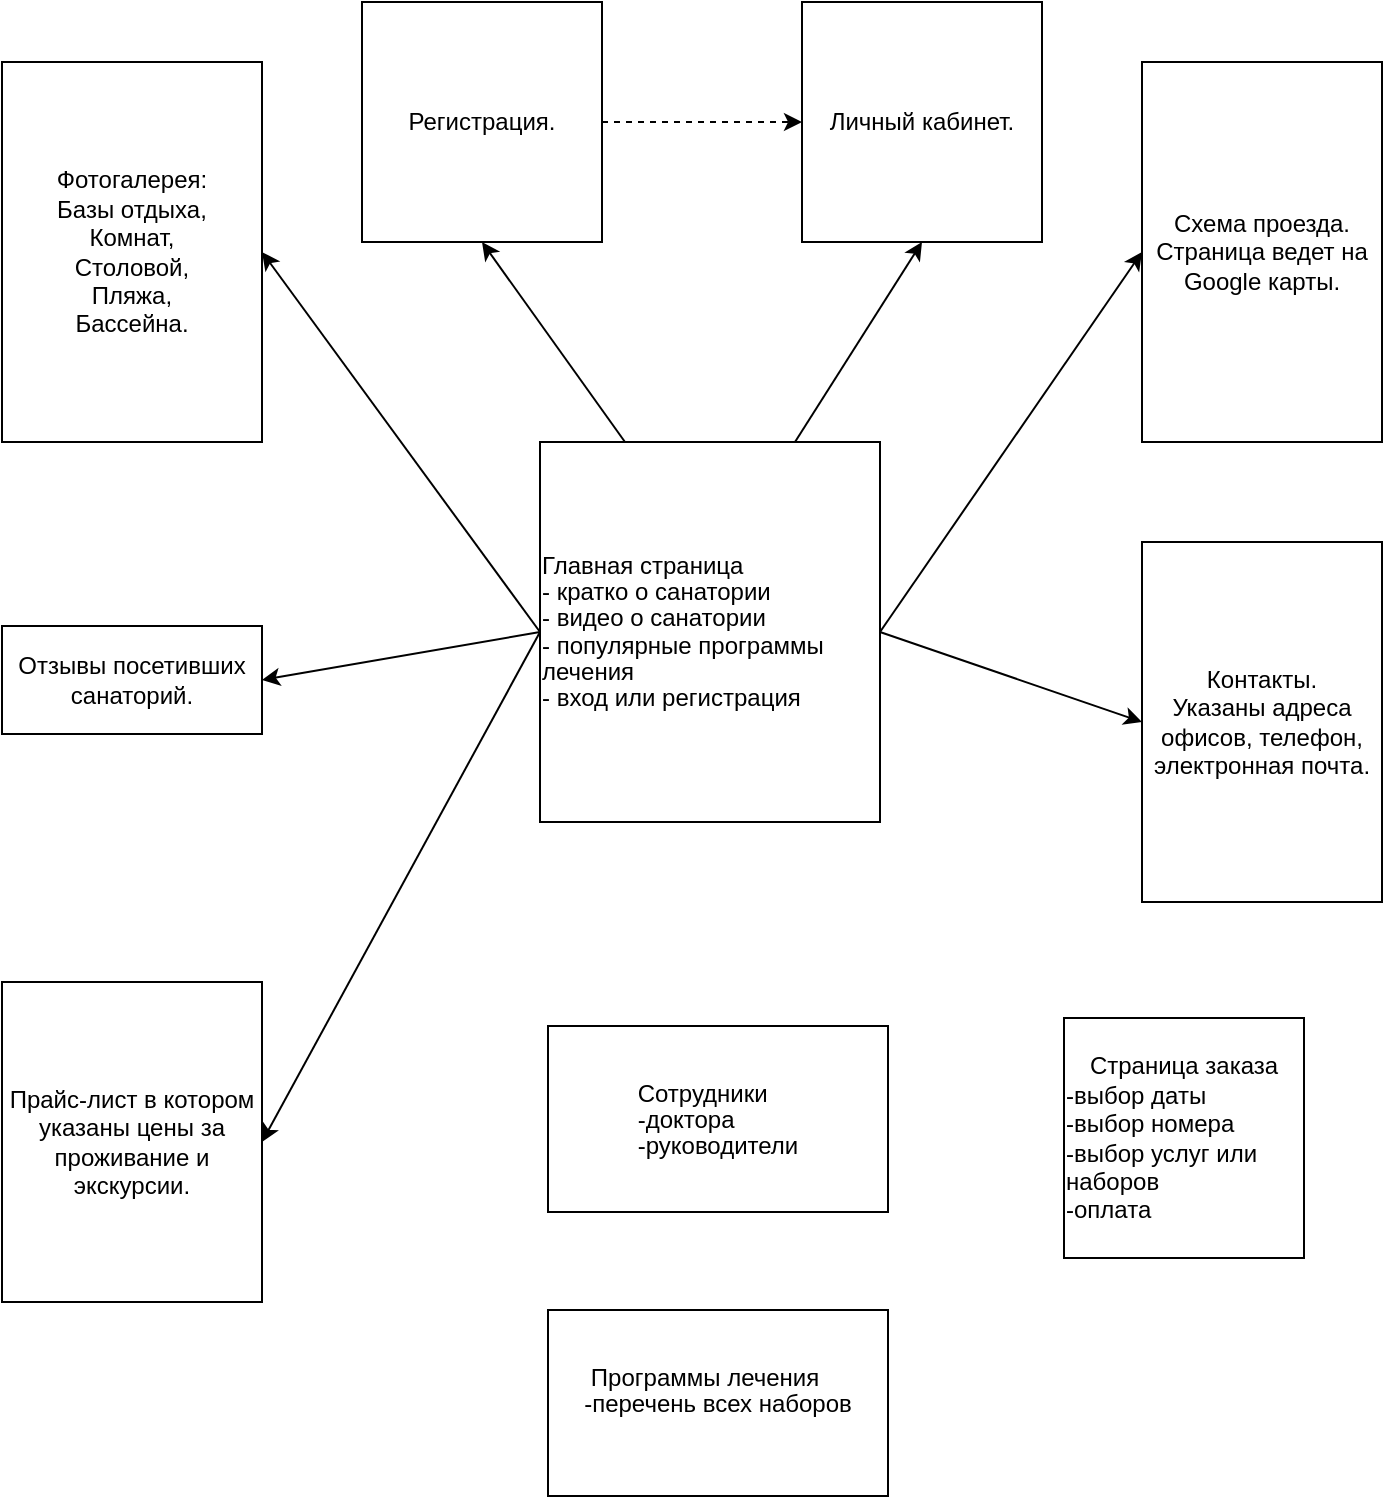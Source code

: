 <mxfile version="12.5.3" type="device"><diagram id="GCZ-7TooQYZvKl0eVfEW" name="Page-1"><mxGraphModel dx="1038" dy="607" grid="0" gridSize="10" guides="1" tooltips="1" connect="1" arrows="1" fold="1" page="0" pageScale="1" pageWidth="827" pageHeight="1169" math="0" shadow="0"><root><mxCell id="0"/><mxCell id="1" parent="0"/><mxCell id="4IvJJyCn0PyefmO5rV8q-2" value="&lt;div style=&quot;text-align: left ; line-height: 110%&quot;&gt;Главная страница&amp;nbsp;&lt;/div&gt;&lt;div style=&quot;text-align: left ; line-height: 110%&quot;&gt;- кратко о санатории&lt;/div&gt;&lt;div style=&quot;text-align: left ; line-height: 110%&quot;&gt;- видео о санатории&amp;nbsp;&lt;/div&gt;&lt;div style=&quot;text-align: left ; line-height: 110%&quot;&gt;- популярные программы лечения&lt;/div&gt;&lt;div style=&quot;text-align: left ; line-height: 110%&quot;&gt;- вход или регистрация&lt;/div&gt;" style="rounded=0;whiteSpace=wrap;html=1;align=center;verticalAlign=middle;" parent="1" vertex="1"><mxGeometry x="329" y="220" width="170" height="190" as="geometry"/></mxCell><mxCell id="4IvJJyCn0PyefmO5rV8q-3" value="Регистрация." style="rounded=0;whiteSpace=wrap;html=1;" parent="1" vertex="1"><mxGeometry x="240" width="120" height="120" as="geometry"/></mxCell><mxCell id="4IvJJyCn0PyefmO5rV8q-4" value="" style="endArrow=classic;startArrow=none;html=1;exitX=0.25;exitY=0;exitDx=0;exitDy=0;entryX=0.5;entryY=1;entryDx=0;entryDy=0;endFill=1;startFill=0;" parent="1" source="4IvJJyCn0PyefmO5rV8q-2" target="4IvJJyCn0PyefmO5rV8q-3" edge="1"><mxGeometry width="50" height="50" relative="1" as="geometry"><mxPoint x="390" y="120" as="sourcePoint"/><mxPoint x="440" y="70" as="targetPoint"/></mxGeometry></mxCell><mxCell id="4IvJJyCn0PyefmO5rV8q-5" value="Фотогалерея:&lt;br&gt;Базы отдыха,&lt;br&gt;Комнат,&lt;br&gt;Столовой,&lt;br&gt;Пляжа,&lt;br&gt;Бассейна.&lt;br&gt;" style="rounded=0;whiteSpace=wrap;html=1;" parent="1" vertex="1"><mxGeometry x="60" y="30" width="130" height="190" as="geometry"/></mxCell><mxCell id="4IvJJyCn0PyefmO5rV8q-6" value="" style="endArrow=classic;html=1;entryX=1;entryY=0.5;entryDx=0;entryDy=0;exitX=0;exitY=0.5;exitDx=0;exitDy=0;" parent="1" source="4IvJJyCn0PyefmO5rV8q-2" target="4IvJJyCn0PyefmO5rV8q-5" edge="1"><mxGeometry width="50" height="50" relative="1" as="geometry"><mxPoint x="390" y="320" as="sourcePoint"/><mxPoint x="440" y="270" as="targetPoint"/></mxGeometry></mxCell><mxCell id="4IvJJyCn0PyefmO5rV8q-7" value="Отзывы посетивших санаторий." style="rounded=0;whiteSpace=wrap;html=1;" parent="1" vertex="1"><mxGeometry x="60" y="312" width="130" height="54" as="geometry"/></mxCell><mxCell id="4IvJJyCn0PyefmO5rV8q-8" value="" style="endArrow=classic;html=1;exitX=0;exitY=0.5;exitDx=0;exitDy=0;entryX=1;entryY=0.5;entryDx=0;entryDy=0;" parent="1" source="4IvJJyCn0PyefmO5rV8q-2" target="4IvJJyCn0PyefmO5rV8q-7" edge="1"><mxGeometry width="50" height="50" relative="1" as="geometry"><mxPoint x="390" y="320" as="sourcePoint"/><mxPoint x="440" y="270" as="targetPoint"/></mxGeometry></mxCell><mxCell id="4IvJJyCn0PyefmO5rV8q-9" value="Прайс-лист в котором указаны цены за проживание и экскурсии." style="rounded=0;whiteSpace=wrap;html=1;" parent="1" vertex="1"><mxGeometry x="60" y="490" width="130" height="160" as="geometry"/></mxCell><mxCell id="4IvJJyCn0PyefmO5rV8q-10" value="" style="endArrow=classic;html=1;exitX=0;exitY=0.5;exitDx=0;exitDy=0;entryX=1;entryY=0.5;entryDx=0;entryDy=0;" parent="1" source="4IvJJyCn0PyefmO5rV8q-2" target="4IvJJyCn0PyefmO5rV8q-9" edge="1"><mxGeometry width="50" height="50" relative="1" as="geometry"><mxPoint x="390" y="450" as="sourcePoint"/><mxPoint x="440" y="400" as="targetPoint"/></mxGeometry></mxCell><mxCell id="4IvJJyCn0PyefmO5rV8q-11" value="Схема проезда.&lt;br&gt;Страница ведет на Google карты." style="rounded=0;whiteSpace=wrap;html=1;" parent="1" vertex="1"><mxGeometry x="630" y="30" width="120" height="190" as="geometry"/></mxCell><mxCell id="4IvJJyCn0PyefmO5rV8q-12" value="" style="endArrow=classic;html=1;entryX=0;entryY=0.5;entryDx=0;entryDy=0;exitX=1;exitY=0.5;exitDx=0;exitDy=0;" parent="1" source="4IvJJyCn0PyefmO5rV8q-2" target="4IvJJyCn0PyefmO5rV8q-11" edge="1"><mxGeometry width="50" height="50" relative="1" as="geometry"><mxPoint x="390" y="230" as="sourcePoint"/><mxPoint x="440" y="180" as="targetPoint"/></mxGeometry></mxCell><mxCell id="4IvJJyCn0PyefmO5rV8q-13" value="Контакты.&lt;br&gt;Указаны адреса офисов, телефон, электронная почта." style="rounded=0;whiteSpace=wrap;html=1;" parent="1" vertex="1"><mxGeometry x="630" y="270" width="120" height="180" as="geometry"/></mxCell><mxCell id="4IvJJyCn0PyefmO5rV8q-14" value="" style="endArrow=classic;html=1;entryX=0;entryY=0.5;entryDx=0;entryDy=0;exitX=1;exitY=0.5;exitDx=0;exitDy=0;" parent="1" source="4IvJJyCn0PyefmO5rV8q-2" target="4IvJJyCn0PyefmO5rV8q-13" edge="1"><mxGeometry width="50" height="50" relative="1" as="geometry"><mxPoint x="390" y="310" as="sourcePoint"/><mxPoint x="440" y="260" as="targetPoint"/></mxGeometry></mxCell><mxCell id="4IvJJyCn0PyefmO5rV8q-22" value="Личный кабинет." style="rounded=0;whiteSpace=wrap;html=1;" parent="1" vertex="1"><mxGeometry x="460" width="120" height="120" as="geometry"/></mxCell><mxCell id="4IvJJyCn0PyefmO5rV8q-23" value="" style="endArrow=classic;html=1;entryX=0.5;entryY=1;entryDx=0;entryDy=0;exitX=0.75;exitY=0;exitDx=0;exitDy=0;" parent="1" source="4IvJJyCn0PyefmO5rV8q-2" target="4IvJJyCn0PyefmO5rV8q-22" edge="1"><mxGeometry width="50" height="50" relative="1" as="geometry"><mxPoint x="390" y="280" as="sourcePoint"/><mxPoint x="440" y="230" as="targetPoint"/></mxGeometry></mxCell><mxCell id="4IvJJyCn0PyefmO5rV8q-25" value="" style="endArrow=classic;html=1;exitX=1;exitY=0.5;exitDx=0;exitDy=0;entryX=0;entryY=0.5;entryDx=0;entryDy=0;dashed=1;" parent="1" source="4IvJJyCn0PyefmO5rV8q-3" target="4IvJJyCn0PyefmO5rV8q-22" edge="1"><mxGeometry width="50" height="50" relative="1" as="geometry"><mxPoint x="390" y="280" as="sourcePoint"/><mxPoint x="440" y="230" as="targetPoint"/></mxGeometry></mxCell><mxCell id="WNiWUMtX7aLhSFb3aOU2-2" value="&lt;div style=&quot;text-align: left ; line-height: 110%&quot;&gt;&lt;span&gt;&amp;nbsp;Программы лечения&lt;/span&gt;&lt;br&gt;&lt;/div&gt;&lt;div style=&quot;text-align: left ; line-height: 110%&quot;&gt;&lt;span&gt;-перечень всех наборов&lt;/span&gt;&lt;/div&gt;&lt;div style=&quot;line-height: 110%&quot;&gt;&lt;br&gt;&lt;/div&gt;" style="rounded=0;whiteSpace=wrap;html=1;align=center;verticalAlign=middle;" parent="1" vertex="1"><mxGeometry x="333" y="654" width="170" height="93" as="geometry"/></mxCell><mxCell id="WNiWUMtX7aLhSFb3aOU2-3" value="&lt;div style=&quot;text-align: left ; line-height: 110%&quot;&gt;Сотрудники&lt;/div&gt;&lt;div style=&quot;text-align: left ; line-height: 110%&quot;&gt;-доктора&lt;/div&gt;&lt;div style=&quot;text-align: left ; line-height: 110%&quot;&gt;-руководители&lt;/div&gt;" style="rounded=0;whiteSpace=wrap;html=1;align=center;verticalAlign=middle;" parent="1" vertex="1"><mxGeometry x="333" y="512" width="170" height="93" as="geometry"/></mxCell><mxCell id="WNiWUMtX7aLhSFb3aOU2-4" value="Страница заказа&lt;br&gt;&lt;div style=&quot;text-align: left&quot;&gt;&lt;span&gt;-выбор даты&lt;/span&gt;&lt;/div&gt;&lt;div style=&quot;text-align: left&quot;&gt;&lt;span&gt;-выбор номера&lt;/span&gt;&lt;/div&gt;&lt;div style=&quot;text-align: left&quot;&gt;&lt;span&gt;-выбор услуг или наборов&lt;/span&gt;&lt;/div&gt;&lt;div style=&quot;text-align: left&quot;&gt;&lt;span&gt;-оплата&lt;/span&gt;&lt;/div&gt;" style="rounded=0;whiteSpace=wrap;html=1;" parent="1" vertex="1"><mxGeometry x="591" y="508" width="120" height="120" as="geometry"/></mxCell></root></mxGraphModel></diagram></mxfile>